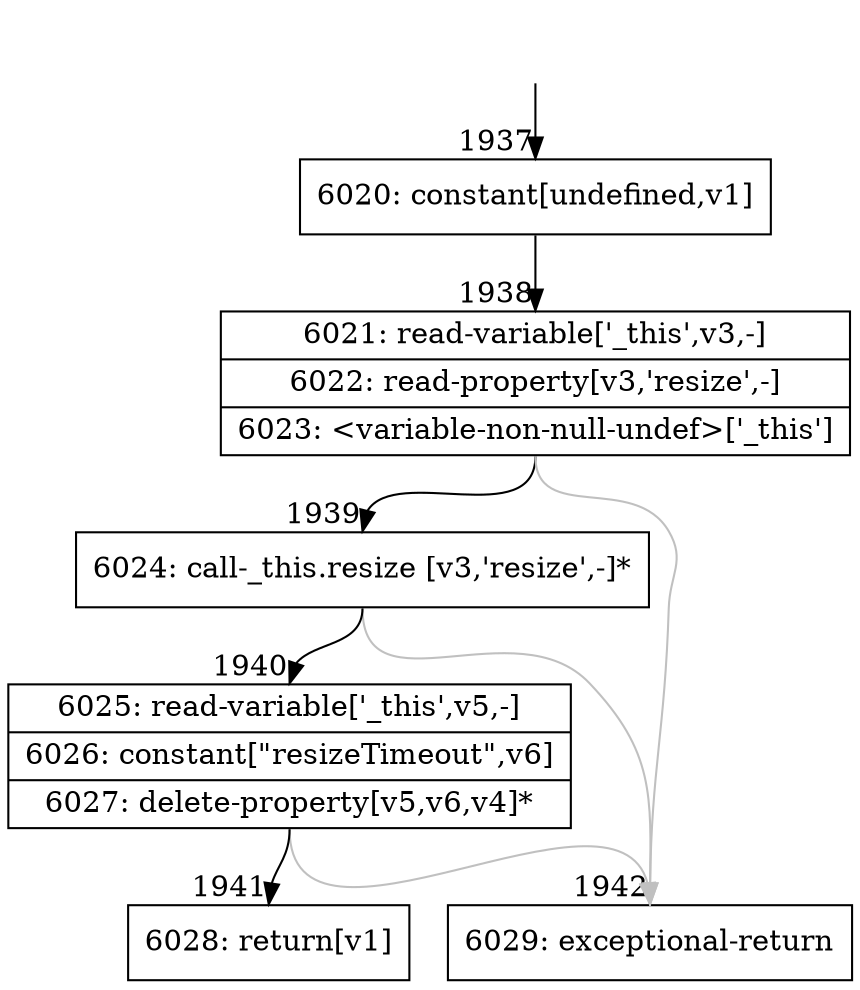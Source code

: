 digraph {
rankdir="TD"
BB_entry178[shape=none,label=""];
BB_entry178 -> BB1937 [tailport=s, headport=n, headlabel="    1937"]
BB1937 [shape=record label="{6020: constant[undefined,v1]}" ] 
BB1937 -> BB1938 [tailport=s, headport=n, headlabel="      1938"]
BB1938 [shape=record label="{6021: read-variable['_this',v3,-]|6022: read-property[v3,'resize',-]|6023: \<variable-non-null-undef\>['_this']}" ] 
BB1938 -> BB1939 [tailport=s, headport=n, headlabel="      1939"]
BB1938 -> BB1942 [tailport=s, headport=n, color=gray, headlabel="      1942"]
BB1939 [shape=record label="{6024: call-_this.resize [v3,'resize',-]*}" ] 
BB1939 -> BB1940 [tailport=s, headport=n, headlabel="      1940"]
BB1939 -> BB1942 [tailport=s, headport=n, color=gray]
BB1940 [shape=record label="{6025: read-variable['_this',v5,-]|6026: constant[\"resizeTimeout\",v6]|6027: delete-property[v5,v6,v4]*}" ] 
BB1940 -> BB1941 [tailport=s, headport=n, headlabel="      1941"]
BB1940 -> BB1942 [tailport=s, headport=n, color=gray]
BB1941 [shape=record label="{6028: return[v1]}" ] 
BB1942 [shape=record label="{6029: exceptional-return}" ] 
//#$~ 2701
}
